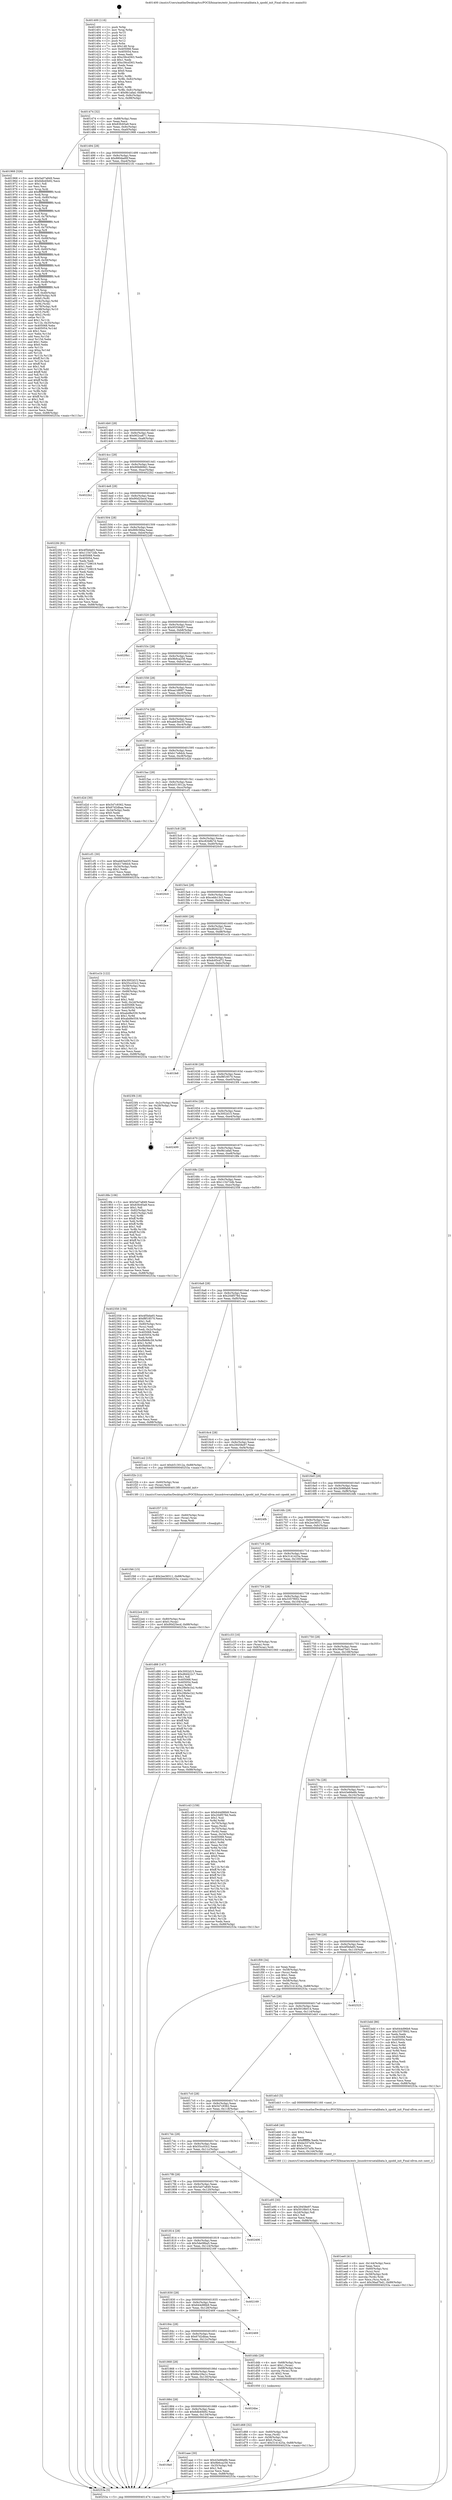 digraph "0x401400" {
  label = "0x401400 (/mnt/c/Users/mathe/Desktop/tcc/POCII/binaries/extr_linuxdriversatalibata.h_zpodd_init_Final-ollvm.out::main(0))"
  labelloc = "t"
  node[shape=record]

  Entry [label="",width=0.3,height=0.3,shape=circle,fillcolor=black,style=filled]
  "0x401474" [label="{
     0x401474 [32]\l
     | [instrs]\l
     &nbsp;&nbsp;0x401474 \<+6\>: mov -0x88(%rbp),%eax\l
     &nbsp;&nbsp;0x40147a \<+2\>: mov %eax,%ecx\l
     &nbsp;&nbsp;0x40147c \<+6\>: sub $0x83fc65a9,%ecx\l
     &nbsp;&nbsp;0x401482 \<+6\>: mov %eax,-0x9c(%rbp)\l
     &nbsp;&nbsp;0x401488 \<+6\>: mov %ecx,-0xa0(%rbp)\l
     &nbsp;&nbsp;0x40148e \<+6\>: je 0000000000401968 \<main+0x568\>\l
  }"]
  "0x401968" [label="{
     0x401968 [326]\l
     | [instrs]\l
     &nbsp;&nbsp;0x401968 \<+5\>: mov $0x5a07a849,%eax\l
     &nbsp;&nbsp;0x40196d \<+5\>: mov $0x6db40b92,%ecx\l
     &nbsp;&nbsp;0x401972 \<+2\>: mov $0x1,%dl\l
     &nbsp;&nbsp;0x401974 \<+2\>: xor %esi,%esi\l
     &nbsp;&nbsp;0x401976 \<+3\>: mov %rsp,%rdi\l
     &nbsp;&nbsp;0x401979 \<+4\>: add $0xfffffffffffffff0,%rdi\l
     &nbsp;&nbsp;0x40197d \<+3\>: mov %rdi,%rsp\l
     &nbsp;&nbsp;0x401980 \<+4\>: mov %rdi,-0x80(%rbp)\l
     &nbsp;&nbsp;0x401984 \<+3\>: mov %rsp,%rdi\l
     &nbsp;&nbsp;0x401987 \<+4\>: add $0xfffffffffffffff0,%rdi\l
     &nbsp;&nbsp;0x40198b \<+3\>: mov %rdi,%rsp\l
     &nbsp;&nbsp;0x40198e \<+3\>: mov %rsp,%r8\l
     &nbsp;&nbsp;0x401991 \<+4\>: add $0xfffffffffffffff0,%r8\l
     &nbsp;&nbsp;0x401995 \<+3\>: mov %r8,%rsp\l
     &nbsp;&nbsp;0x401998 \<+4\>: mov %r8,-0x78(%rbp)\l
     &nbsp;&nbsp;0x40199c \<+3\>: mov %rsp,%r8\l
     &nbsp;&nbsp;0x40199f \<+4\>: add $0xfffffffffffffff0,%r8\l
     &nbsp;&nbsp;0x4019a3 \<+3\>: mov %r8,%rsp\l
     &nbsp;&nbsp;0x4019a6 \<+4\>: mov %r8,-0x70(%rbp)\l
     &nbsp;&nbsp;0x4019aa \<+3\>: mov %rsp,%r8\l
     &nbsp;&nbsp;0x4019ad \<+4\>: add $0xfffffffffffffff0,%r8\l
     &nbsp;&nbsp;0x4019b1 \<+3\>: mov %r8,%rsp\l
     &nbsp;&nbsp;0x4019b4 \<+4\>: mov %r8,-0x68(%rbp)\l
     &nbsp;&nbsp;0x4019b8 \<+3\>: mov %rsp,%r8\l
     &nbsp;&nbsp;0x4019bb \<+4\>: add $0xfffffffffffffff0,%r8\l
     &nbsp;&nbsp;0x4019bf \<+3\>: mov %r8,%rsp\l
     &nbsp;&nbsp;0x4019c2 \<+4\>: mov %r8,-0x60(%rbp)\l
     &nbsp;&nbsp;0x4019c6 \<+3\>: mov %rsp,%r8\l
     &nbsp;&nbsp;0x4019c9 \<+4\>: add $0xfffffffffffffff0,%r8\l
     &nbsp;&nbsp;0x4019cd \<+3\>: mov %r8,%rsp\l
     &nbsp;&nbsp;0x4019d0 \<+4\>: mov %r8,-0x58(%rbp)\l
     &nbsp;&nbsp;0x4019d4 \<+3\>: mov %rsp,%r8\l
     &nbsp;&nbsp;0x4019d7 \<+4\>: add $0xfffffffffffffff0,%r8\l
     &nbsp;&nbsp;0x4019db \<+3\>: mov %r8,%rsp\l
     &nbsp;&nbsp;0x4019de \<+4\>: mov %r8,-0x50(%rbp)\l
     &nbsp;&nbsp;0x4019e2 \<+3\>: mov %rsp,%r8\l
     &nbsp;&nbsp;0x4019e5 \<+4\>: add $0xfffffffffffffff0,%r8\l
     &nbsp;&nbsp;0x4019e9 \<+3\>: mov %r8,%rsp\l
     &nbsp;&nbsp;0x4019ec \<+4\>: mov %r8,-0x48(%rbp)\l
     &nbsp;&nbsp;0x4019f0 \<+3\>: mov %rsp,%r8\l
     &nbsp;&nbsp;0x4019f3 \<+4\>: add $0xfffffffffffffff0,%r8\l
     &nbsp;&nbsp;0x4019f7 \<+3\>: mov %r8,%rsp\l
     &nbsp;&nbsp;0x4019fa \<+4\>: mov %r8,-0x40(%rbp)\l
     &nbsp;&nbsp;0x4019fe \<+4\>: mov -0x80(%rbp),%r8\l
     &nbsp;&nbsp;0x401a02 \<+7\>: movl $0x0,(%r8)\l
     &nbsp;&nbsp;0x401a09 \<+7\>: mov -0x8c(%rbp),%r9d\l
     &nbsp;&nbsp;0x401a10 \<+3\>: mov %r9d,(%rdi)\l
     &nbsp;&nbsp;0x401a13 \<+4\>: mov -0x78(%rbp),%r8\l
     &nbsp;&nbsp;0x401a17 \<+7\>: mov -0x98(%rbp),%r10\l
     &nbsp;&nbsp;0x401a1e \<+3\>: mov %r10,(%r8)\l
     &nbsp;&nbsp;0x401a21 \<+3\>: cmpl $0x2,(%rdi)\l
     &nbsp;&nbsp;0x401a24 \<+4\>: setne %r11b\l
     &nbsp;&nbsp;0x401a28 \<+4\>: and $0x1,%r11b\l
     &nbsp;&nbsp;0x401a2c \<+4\>: mov %r11b,-0x35(%rbp)\l
     &nbsp;&nbsp;0x401a30 \<+7\>: mov 0x405068,%ebx\l
     &nbsp;&nbsp;0x401a37 \<+8\>: mov 0x405054,%r14d\l
     &nbsp;&nbsp;0x401a3f \<+3\>: sub $0x1,%esi\l
     &nbsp;&nbsp;0x401a42 \<+3\>: mov %ebx,%r15d\l
     &nbsp;&nbsp;0x401a45 \<+3\>: add %esi,%r15d\l
     &nbsp;&nbsp;0x401a48 \<+4\>: imul %r15d,%ebx\l
     &nbsp;&nbsp;0x401a4c \<+3\>: and $0x1,%ebx\l
     &nbsp;&nbsp;0x401a4f \<+3\>: cmp $0x0,%ebx\l
     &nbsp;&nbsp;0x401a52 \<+4\>: sete %r11b\l
     &nbsp;&nbsp;0x401a56 \<+4\>: cmp $0xa,%r14d\l
     &nbsp;&nbsp;0x401a5a \<+4\>: setl %r12b\l
     &nbsp;&nbsp;0x401a5e \<+3\>: mov %r11b,%r13b\l
     &nbsp;&nbsp;0x401a61 \<+4\>: xor $0xff,%r13b\l
     &nbsp;&nbsp;0x401a65 \<+3\>: mov %r12b,%sil\l
     &nbsp;&nbsp;0x401a68 \<+4\>: xor $0xff,%sil\l
     &nbsp;&nbsp;0x401a6c \<+3\>: xor $0x1,%dl\l
     &nbsp;&nbsp;0x401a6f \<+3\>: mov %r13b,%dil\l
     &nbsp;&nbsp;0x401a72 \<+4\>: and $0xff,%dil\l
     &nbsp;&nbsp;0x401a76 \<+3\>: and %dl,%r11b\l
     &nbsp;&nbsp;0x401a79 \<+3\>: mov %sil,%r8b\l
     &nbsp;&nbsp;0x401a7c \<+4\>: and $0xff,%r8b\l
     &nbsp;&nbsp;0x401a80 \<+3\>: and %dl,%r12b\l
     &nbsp;&nbsp;0x401a83 \<+3\>: or %r11b,%dil\l
     &nbsp;&nbsp;0x401a86 \<+3\>: or %r12b,%r8b\l
     &nbsp;&nbsp;0x401a89 \<+3\>: xor %r8b,%dil\l
     &nbsp;&nbsp;0x401a8c \<+3\>: or %sil,%r13b\l
     &nbsp;&nbsp;0x401a8f \<+4\>: xor $0xff,%r13b\l
     &nbsp;&nbsp;0x401a93 \<+3\>: or $0x1,%dl\l
     &nbsp;&nbsp;0x401a96 \<+3\>: and %dl,%r13b\l
     &nbsp;&nbsp;0x401a99 \<+3\>: or %r13b,%dil\l
     &nbsp;&nbsp;0x401a9c \<+4\>: test $0x1,%dil\l
     &nbsp;&nbsp;0x401aa0 \<+3\>: cmovne %ecx,%eax\l
     &nbsp;&nbsp;0x401aa3 \<+6\>: mov %eax,-0x88(%rbp)\l
     &nbsp;&nbsp;0x401aa9 \<+5\>: jmp 000000000040253a \<main+0x113a\>\l
  }"]
  "0x401494" [label="{
     0x401494 [28]\l
     | [instrs]\l
     &nbsp;&nbsp;0x401494 \<+5\>: jmp 0000000000401499 \<main+0x99\>\l
     &nbsp;&nbsp;0x401499 \<+6\>: mov -0x9c(%rbp),%eax\l
     &nbsp;&nbsp;0x40149f \<+5\>: sub $0x880dad0f,%eax\l
     &nbsp;&nbsp;0x4014a4 \<+6\>: mov %eax,-0xa4(%rbp)\l
     &nbsp;&nbsp;0x4014aa \<+6\>: je 00000000004021fc \<main+0xdfc\>\l
  }"]
  Exit [label="",width=0.3,height=0.3,shape=circle,fillcolor=black,style=filled,peripheries=2]
  "0x4021fc" [label="{
     0x4021fc\l
  }", style=dashed]
  "0x4014b0" [label="{
     0x4014b0 [28]\l
     | [instrs]\l
     &nbsp;&nbsp;0x4014b0 \<+5\>: jmp 00000000004014b5 \<main+0xb5\>\l
     &nbsp;&nbsp;0x4014b5 \<+6\>: mov -0x9c(%rbp),%eax\l
     &nbsp;&nbsp;0x4014bb \<+5\>: sub $0x902ca871,%eax\l
     &nbsp;&nbsp;0x4014c0 \<+6\>: mov %eax,-0xa8(%rbp)\l
     &nbsp;&nbsp;0x4014c6 \<+6\>: je 000000000040244b \<main+0x104b\>\l
  }"]
  "0x401f46" [label="{
     0x401f46 [15]\l
     | [instrs]\l
     &nbsp;&nbsp;0x401f46 \<+10\>: movl $0x2ee36511,-0x88(%rbp)\l
     &nbsp;&nbsp;0x401f50 \<+5\>: jmp 000000000040253a \<main+0x113a\>\l
  }"]
  "0x40244b" [label="{
     0x40244b\l
  }", style=dashed]
  "0x4014cc" [label="{
     0x4014cc [28]\l
     | [instrs]\l
     &nbsp;&nbsp;0x4014cc \<+5\>: jmp 00000000004014d1 \<main+0xd1\>\l
     &nbsp;&nbsp;0x4014d1 \<+6\>: mov -0x9c(%rbp),%eax\l
     &nbsp;&nbsp;0x4014d7 \<+5\>: sub $0x90b669d1,%eax\l
     &nbsp;&nbsp;0x4014dc \<+6\>: mov %eax,-0xac(%rbp)\l
     &nbsp;&nbsp;0x4014e2 \<+6\>: je 00000000004022b2 \<main+0xeb2\>\l
  }"]
  "0x401f37" [label="{
     0x401f37 [15]\l
     | [instrs]\l
     &nbsp;&nbsp;0x401f37 \<+4\>: mov -0x60(%rbp),%rax\l
     &nbsp;&nbsp;0x401f3b \<+3\>: mov (%rax),%rax\l
     &nbsp;&nbsp;0x401f3e \<+3\>: mov %rax,%rdi\l
     &nbsp;&nbsp;0x401f41 \<+5\>: call 0000000000401030 \<free@plt\>\l
     | [calls]\l
     &nbsp;&nbsp;0x401030 \{1\} (unknown)\l
  }"]
  "0x4022b2" [label="{
     0x4022b2\l
  }", style=dashed]
  "0x4014e8" [label="{
     0x4014e8 [28]\l
     | [instrs]\l
     &nbsp;&nbsp;0x4014e8 \<+5\>: jmp 00000000004014ed \<main+0xed\>\l
     &nbsp;&nbsp;0x4014ed \<+6\>: mov -0x9c(%rbp),%eax\l
     &nbsp;&nbsp;0x4014f3 \<+5\>: sub $0x90d25ecd,%eax\l
     &nbsp;&nbsp;0x4014f8 \<+6\>: mov %eax,-0xb0(%rbp)\l
     &nbsp;&nbsp;0x4014fe \<+6\>: je 00000000004022fd \<main+0xefd\>\l
  }"]
  "0x401ee0" [label="{
     0x401ee0 [41]\l
     | [instrs]\l
     &nbsp;&nbsp;0x401ee0 \<+6\>: mov -0x144(%rbp),%ecx\l
     &nbsp;&nbsp;0x401ee6 \<+3\>: imul %eax,%ecx\l
     &nbsp;&nbsp;0x401ee9 \<+4\>: mov -0x60(%rbp),%rsi\l
     &nbsp;&nbsp;0x401eed \<+3\>: mov (%rsi),%rsi\l
     &nbsp;&nbsp;0x401ef0 \<+4\>: mov -0x58(%rbp),%rdi\l
     &nbsp;&nbsp;0x401ef4 \<+3\>: movslq (%rdi),%rdi\l
     &nbsp;&nbsp;0x401ef7 \<+3\>: mov %ecx,(%rsi,%rdi,4)\l
     &nbsp;&nbsp;0x401efa \<+10\>: movl $0x36ad7bd1,-0x88(%rbp)\l
     &nbsp;&nbsp;0x401f04 \<+5\>: jmp 000000000040253a \<main+0x113a\>\l
  }"]
  "0x4022fd" [label="{
     0x4022fd [91]\l
     | [instrs]\l
     &nbsp;&nbsp;0x4022fd \<+5\>: mov $0x4f5bfa65,%eax\l
     &nbsp;&nbsp;0x402302 \<+5\>: mov $0x115472db,%ecx\l
     &nbsp;&nbsp;0x402307 \<+7\>: mov 0x405068,%edx\l
     &nbsp;&nbsp;0x40230e \<+7\>: mov 0x405054,%esi\l
     &nbsp;&nbsp;0x402315 \<+2\>: mov %edx,%edi\l
     &nbsp;&nbsp;0x402317 \<+6\>: sub $0xc1729619,%edi\l
     &nbsp;&nbsp;0x40231d \<+3\>: sub $0x1,%edi\l
     &nbsp;&nbsp;0x402320 \<+6\>: add $0xc1729619,%edi\l
     &nbsp;&nbsp;0x402326 \<+3\>: imul %edi,%edx\l
     &nbsp;&nbsp;0x402329 \<+3\>: and $0x1,%edx\l
     &nbsp;&nbsp;0x40232c \<+3\>: cmp $0x0,%edx\l
     &nbsp;&nbsp;0x40232f \<+4\>: sete %r8b\l
     &nbsp;&nbsp;0x402333 \<+3\>: cmp $0xa,%esi\l
     &nbsp;&nbsp;0x402336 \<+4\>: setl %r9b\l
     &nbsp;&nbsp;0x40233a \<+3\>: mov %r8b,%r10b\l
     &nbsp;&nbsp;0x40233d \<+3\>: and %r9b,%r10b\l
     &nbsp;&nbsp;0x402340 \<+3\>: xor %r9b,%r8b\l
     &nbsp;&nbsp;0x402343 \<+3\>: or %r8b,%r10b\l
     &nbsp;&nbsp;0x402346 \<+4\>: test $0x1,%r10b\l
     &nbsp;&nbsp;0x40234a \<+3\>: cmovne %ecx,%eax\l
     &nbsp;&nbsp;0x40234d \<+6\>: mov %eax,-0x88(%rbp)\l
     &nbsp;&nbsp;0x402353 \<+5\>: jmp 000000000040253a \<main+0x113a\>\l
  }"]
  "0x401504" [label="{
     0x401504 [28]\l
     | [instrs]\l
     &nbsp;&nbsp;0x401504 \<+5\>: jmp 0000000000401509 \<main+0x109\>\l
     &nbsp;&nbsp;0x401509 \<+6\>: mov -0x9c(%rbp),%eax\l
     &nbsp;&nbsp;0x40150f \<+5\>: sub $0x90fc56ba,%eax\l
     &nbsp;&nbsp;0x401514 \<+6\>: mov %eax,-0xb4(%rbp)\l
     &nbsp;&nbsp;0x40151a \<+6\>: je 00000000004022d0 \<main+0xed0\>\l
  }"]
  "0x401eb8" [label="{
     0x401eb8 [40]\l
     | [instrs]\l
     &nbsp;&nbsp;0x401eb8 \<+5\>: mov $0x2,%ecx\l
     &nbsp;&nbsp;0x401ebd \<+1\>: cltd\l
     &nbsp;&nbsp;0x401ebe \<+2\>: idiv %ecx\l
     &nbsp;&nbsp;0x401ec0 \<+6\>: imul $0xfffffffe,%edx,%ecx\l
     &nbsp;&nbsp;0x401ec6 \<+6\>: sub $0xbe337a5b,%ecx\l
     &nbsp;&nbsp;0x401ecc \<+3\>: add $0x1,%ecx\l
     &nbsp;&nbsp;0x401ecf \<+6\>: add $0xbe337a5b,%ecx\l
     &nbsp;&nbsp;0x401ed5 \<+6\>: mov %ecx,-0x144(%rbp)\l
     &nbsp;&nbsp;0x401edb \<+5\>: call 0000000000401160 \<next_i\>\l
     | [calls]\l
     &nbsp;&nbsp;0x401160 \{1\} (/mnt/c/Users/mathe/Desktop/tcc/POCII/binaries/extr_linuxdriversatalibata.h_zpodd_init_Final-ollvm.out::next_i)\l
  }"]
  "0x4022d0" [label="{
     0x4022d0\l
  }", style=dashed]
  "0x401520" [label="{
     0x401520 [28]\l
     | [instrs]\l
     &nbsp;&nbsp;0x401520 \<+5\>: jmp 0000000000401525 \<main+0x125\>\l
     &nbsp;&nbsp;0x401525 \<+6\>: mov -0x9c(%rbp),%eax\l
     &nbsp;&nbsp;0x40152b \<+5\>: sub $0x95556d57,%eax\l
     &nbsp;&nbsp;0x401530 \<+6\>: mov %eax,-0xb8(%rbp)\l
     &nbsp;&nbsp;0x401536 \<+6\>: je 00000000004020b1 \<main+0xcb1\>\l
  }"]
  "0x401d68" [label="{
     0x401d68 [32]\l
     | [instrs]\l
     &nbsp;&nbsp;0x401d68 \<+4\>: mov -0x60(%rbp),%rdi\l
     &nbsp;&nbsp;0x401d6c \<+3\>: mov %rax,(%rdi)\l
     &nbsp;&nbsp;0x401d6f \<+4\>: mov -0x58(%rbp),%rax\l
     &nbsp;&nbsp;0x401d73 \<+6\>: movl $0x0,(%rax)\l
     &nbsp;&nbsp;0x401d79 \<+10\>: movl $0x3141425a,-0x88(%rbp)\l
     &nbsp;&nbsp;0x401d83 \<+5\>: jmp 000000000040253a \<main+0x113a\>\l
  }"]
  "0x4020b1" [label="{
     0x4020b1\l
  }", style=dashed]
  "0x40153c" [label="{
     0x40153c [28]\l
     | [instrs]\l
     &nbsp;&nbsp;0x40153c \<+5\>: jmp 0000000000401541 \<main+0x141\>\l
     &nbsp;&nbsp;0x401541 \<+6\>: mov -0x9c(%rbp),%eax\l
     &nbsp;&nbsp;0x401547 \<+5\>: sub $0x9b6ca256,%eax\l
     &nbsp;&nbsp;0x40154c \<+6\>: mov %eax,-0xbc(%rbp)\l
     &nbsp;&nbsp;0x401552 \<+6\>: je 0000000000401acc \<main+0x6cc\>\l
  }"]
  "0x401c43" [label="{
     0x401c43 [159]\l
     | [instrs]\l
     &nbsp;&nbsp;0x401c43 \<+5\>: mov $0x644d96b9,%ecx\l
     &nbsp;&nbsp;0x401c48 \<+5\>: mov $0x20df578d,%edx\l
     &nbsp;&nbsp;0x401c4d \<+3\>: mov $0x1,%sil\l
     &nbsp;&nbsp;0x401c50 \<+3\>: xor %r8d,%r8d\l
     &nbsp;&nbsp;0x401c53 \<+4\>: mov -0x70(%rbp),%rdi\l
     &nbsp;&nbsp;0x401c57 \<+2\>: mov %eax,(%rdi)\l
     &nbsp;&nbsp;0x401c59 \<+4\>: mov -0x70(%rbp),%rdi\l
     &nbsp;&nbsp;0x401c5d \<+2\>: mov (%rdi),%eax\l
     &nbsp;&nbsp;0x401c5f \<+3\>: mov %eax,-0x34(%rbp)\l
     &nbsp;&nbsp;0x401c62 \<+7\>: mov 0x405068,%eax\l
     &nbsp;&nbsp;0x401c69 \<+8\>: mov 0x405054,%r9d\l
     &nbsp;&nbsp;0x401c71 \<+4\>: sub $0x1,%r8d\l
     &nbsp;&nbsp;0x401c75 \<+3\>: mov %eax,%r10d\l
     &nbsp;&nbsp;0x401c78 \<+3\>: add %r8d,%r10d\l
     &nbsp;&nbsp;0x401c7b \<+4\>: imul %r10d,%eax\l
     &nbsp;&nbsp;0x401c7f \<+3\>: and $0x1,%eax\l
     &nbsp;&nbsp;0x401c82 \<+3\>: cmp $0x0,%eax\l
     &nbsp;&nbsp;0x401c85 \<+4\>: sete %r11b\l
     &nbsp;&nbsp;0x401c89 \<+4\>: cmp $0xa,%r9d\l
     &nbsp;&nbsp;0x401c8d \<+3\>: setl %bl\l
     &nbsp;&nbsp;0x401c90 \<+3\>: mov %r11b,%r14b\l
     &nbsp;&nbsp;0x401c93 \<+4\>: xor $0xff,%r14b\l
     &nbsp;&nbsp;0x401c97 \<+3\>: mov %bl,%r15b\l
     &nbsp;&nbsp;0x401c9a \<+4\>: xor $0xff,%r15b\l
     &nbsp;&nbsp;0x401c9e \<+4\>: xor $0x0,%sil\l
     &nbsp;&nbsp;0x401ca2 \<+3\>: mov %r14b,%r12b\l
     &nbsp;&nbsp;0x401ca5 \<+4\>: and $0x0,%r12b\l
     &nbsp;&nbsp;0x401ca9 \<+3\>: and %sil,%r11b\l
     &nbsp;&nbsp;0x401cac \<+3\>: mov %r15b,%r13b\l
     &nbsp;&nbsp;0x401caf \<+4\>: and $0x0,%r13b\l
     &nbsp;&nbsp;0x401cb3 \<+3\>: and %sil,%bl\l
     &nbsp;&nbsp;0x401cb6 \<+3\>: or %r11b,%r12b\l
     &nbsp;&nbsp;0x401cb9 \<+3\>: or %bl,%r13b\l
     &nbsp;&nbsp;0x401cbc \<+3\>: xor %r13b,%r12b\l
     &nbsp;&nbsp;0x401cbf \<+3\>: or %r15b,%r14b\l
     &nbsp;&nbsp;0x401cc2 \<+4\>: xor $0xff,%r14b\l
     &nbsp;&nbsp;0x401cc6 \<+4\>: or $0x0,%sil\l
     &nbsp;&nbsp;0x401cca \<+3\>: and %sil,%r14b\l
     &nbsp;&nbsp;0x401ccd \<+3\>: or %r14b,%r12b\l
     &nbsp;&nbsp;0x401cd0 \<+4\>: test $0x1,%r12b\l
     &nbsp;&nbsp;0x401cd4 \<+3\>: cmovne %edx,%ecx\l
     &nbsp;&nbsp;0x401cd7 \<+6\>: mov %ecx,-0x88(%rbp)\l
     &nbsp;&nbsp;0x401cdd \<+5\>: jmp 000000000040253a \<main+0x113a\>\l
  }"]
  "0x401acc" [label="{
     0x401acc\l
  }", style=dashed]
  "0x401558" [label="{
     0x401558 [28]\l
     | [instrs]\l
     &nbsp;&nbsp;0x401558 \<+5\>: jmp 000000000040155d \<main+0x15d\>\l
     &nbsp;&nbsp;0x40155d \<+6\>: mov -0x9c(%rbp),%eax\l
     &nbsp;&nbsp;0x401563 \<+5\>: sub $0xaa1d88f7,%eax\l
     &nbsp;&nbsp;0x401568 \<+6\>: mov %eax,-0xc0(%rbp)\l
     &nbsp;&nbsp;0x40156e \<+6\>: je 00000000004020e4 \<main+0xce4\>\l
  }"]
  "0x4018a0" [label="{
     0x4018a0\l
  }", style=dashed]
  "0x4020e4" [label="{
     0x4020e4\l
  }", style=dashed]
  "0x401574" [label="{
     0x401574 [28]\l
     | [instrs]\l
     &nbsp;&nbsp;0x401574 \<+5\>: jmp 0000000000401579 \<main+0x179\>\l
     &nbsp;&nbsp;0x401579 \<+6\>: mov -0x9c(%rbp),%eax\l
     &nbsp;&nbsp;0x40157f \<+5\>: sub $0xab63ed35,%eax\l
     &nbsp;&nbsp;0x401584 \<+6\>: mov %eax,-0xc4(%rbp)\l
     &nbsp;&nbsp;0x40158a \<+6\>: je 0000000000401d0f \<main+0x90f\>\l
  }"]
  "0x401aae" [label="{
     0x401aae [30]\l
     | [instrs]\l
     &nbsp;&nbsp;0x401aae \<+5\>: mov $0x43e66e6b,%eax\l
     &nbsp;&nbsp;0x401ab3 \<+5\>: mov $0x9b6ca256,%ecx\l
     &nbsp;&nbsp;0x401ab8 \<+3\>: mov -0x35(%rbp),%dl\l
     &nbsp;&nbsp;0x401abb \<+3\>: test $0x1,%dl\l
     &nbsp;&nbsp;0x401abe \<+3\>: cmovne %ecx,%eax\l
     &nbsp;&nbsp;0x401ac1 \<+6\>: mov %eax,-0x88(%rbp)\l
     &nbsp;&nbsp;0x401ac7 \<+5\>: jmp 000000000040253a \<main+0x113a\>\l
  }"]
  "0x401d0f" [label="{
     0x401d0f\l
  }", style=dashed]
  "0x401590" [label="{
     0x401590 [28]\l
     | [instrs]\l
     &nbsp;&nbsp;0x401590 \<+5\>: jmp 0000000000401595 \<main+0x195\>\l
     &nbsp;&nbsp;0x401595 \<+6\>: mov -0x9c(%rbp),%eax\l
     &nbsp;&nbsp;0x40159b \<+5\>: sub $0xb17e8dcb,%eax\l
     &nbsp;&nbsp;0x4015a0 \<+6\>: mov %eax,-0xc8(%rbp)\l
     &nbsp;&nbsp;0x4015a6 \<+6\>: je 0000000000401d2d \<main+0x92d\>\l
  }"]
  "0x401884" [label="{
     0x401884 [28]\l
     | [instrs]\l
     &nbsp;&nbsp;0x401884 \<+5\>: jmp 0000000000401889 \<main+0x489\>\l
     &nbsp;&nbsp;0x401889 \<+6\>: mov -0x9c(%rbp),%eax\l
     &nbsp;&nbsp;0x40188f \<+5\>: sub $0x6db40b92,%eax\l
     &nbsp;&nbsp;0x401894 \<+6\>: mov %eax,-0x134(%rbp)\l
     &nbsp;&nbsp;0x40189a \<+6\>: je 0000000000401aae \<main+0x6ae\>\l
  }"]
  "0x401d2d" [label="{
     0x401d2d [30]\l
     | [instrs]\l
     &nbsp;&nbsp;0x401d2d \<+5\>: mov $0x547c9362,%eax\l
     &nbsp;&nbsp;0x401d32 \<+5\>: mov $0x67d2dbaa,%ecx\l
     &nbsp;&nbsp;0x401d37 \<+3\>: mov -0x34(%rbp),%edx\l
     &nbsp;&nbsp;0x401d3a \<+3\>: cmp $0x0,%edx\l
     &nbsp;&nbsp;0x401d3d \<+3\>: cmove %ecx,%eax\l
     &nbsp;&nbsp;0x401d40 \<+6\>: mov %eax,-0x88(%rbp)\l
     &nbsp;&nbsp;0x401d46 \<+5\>: jmp 000000000040253a \<main+0x113a\>\l
  }"]
  "0x4015ac" [label="{
     0x4015ac [28]\l
     | [instrs]\l
     &nbsp;&nbsp;0x4015ac \<+5\>: jmp 00000000004015b1 \<main+0x1b1\>\l
     &nbsp;&nbsp;0x4015b1 \<+6\>: mov -0x9c(%rbp),%eax\l
     &nbsp;&nbsp;0x4015b7 \<+5\>: sub $0xb513012a,%eax\l
     &nbsp;&nbsp;0x4015bc \<+6\>: mov %eax,-0xcc(%rbp)\l
     &nbsp;&nbsp;0x4015c2 \<+6\>: je 0000000000401cf1 \<main+0x8f1\>\l
  }"]
  "0x4024be" [label="{
     0x4024be\l
  }", style=dashed]
  "0x401cf1" [label="{
     0x401cf1 [30]\l
     | [instrs]\l
     &nbsp;&nbsp;0x401cf1 \<+5\>: mov $0xab63ed35,%eax\l
     &nbsp;&nbsp;0x401cf6 \<+5\>: mov $0xb17e8dcb,%ecx\l
     &nbsp;&nbsp;0x401cfb \<+3\>: mov -0x34(%rbp),%edx\l
     &nbsp;&nbsp;0x401cfe \<+3\>: cmp $0x1,%edx\l
     &nbsp;&nbsp;0x401d01 \<+3\>: cmovl %ecx,%eax\l
     &nbsp;&nbsp;0x401d04 \<+6\>: mov %eax,-0x88(%rbp)\l
     &nbsp;&nbsp;0x401d0a \<+5\>: jmp 000000000040253a \<main+0x113a\>\l
  }"]
  "0x4015c8" [label="{
     0x4015c8 [28]\l
     | [instrs]\l
     &nbsp;&nbsp;0x4015c8 \<+5\>: jmp 00000000004015cd \<main+0x1cd\>\l
     &nbsp;&nbsp;0x4015cd \<+6\>: mov -0x9c(%rbp),%eax\l
     &nbsp;&nbsp;0x4015d3 \<+5\>: sub $0xc82b8b7d,%eax\l
     &nbsp;&nbsp;0x4015d8 \<+6\>: mov %eax,-0xd0(%rbp)\l
     &nbsp;&nbsp;0x4015de \<+6\>: je 00000000004020c0 \<main+0xcc0\>\l
  }"]
  "0x401868" [label="{
     0x401868 [28]\l
     | [instrs]\l
     &nbsp;&nbsp;0x401868 \<+5\>: jmp 000000000040186d \<main+0x46d\>\l
     &nbsp;&nbsp;0x40186d \<+6\>: mov -0x9c(%rbp),%eax\l
     &nbsp;&nbsp;0x401873 \<+5\>: sub $0x6bc29a1c,%eax\l
     &nbsp;&nbsp;0x401878 \<+6\>: mov %eax,-0x130(%rbp)\l
     &nbsp;&nbsp;0x40187e \<+6\>: je 00000000004024be \<main+0x10be\>\l
  }"]
  "0x4020c0" [label="{
     0x4020c0\l
  }", style=dashed]
  "0x4015e4" [label="{
     0x4015e4 [28]\l
     | [instrs]\l
     &nbsp;&nbsp;0x4015e4 \<+5\>: jmp 00000000004015e9 \<main+0x1e9\>\l
     &nbsp;&nbsp;0x4015e9 \<+6\>: mov -0x9c(%rbp),%eax\l
     &nbsp;&nbsp;0x4015ef \<+5\>: sub $0xcebb13c3,%eax\l
     &nbsp;&nbsp;0x4015f4 \<+6\>: mov %eax,-0xd4(%rbp)\l
     &nbsp;&nbsp;0x4015fa \<+6\>: je 0000000000401bce \<main+0x7ce\>\l
  }"]
  "0x401d4b" [label="{
     0x401d4b [29]\l
     | [instrs]\l
     &nbsp;&nbsp;0x401d4b \<+4\>: mov -0x68(%rbp),%rax\l
     &nbsp;&nbsp;0x401d4f \<+6\>: movl $0x1,(%rax)\l
     &nbsp;&nbsp;0x401d55 \<+4\>: mov -0x68(%rbp),%rax\l
     &nbsp;&nbsp;0x401d59 \<+3\>: movslq (%rax),%rax\l
     &nbsp;&nbsp;0x401d5c \<+4\>: shl $0x2,%rax\l
     &nbsp;&nbsp;0x401d60 \<+3\>: mov %rax,%rdi\l
     &nbsp;&nbsp;0x401d63 \<+5\>: call 0000000000401050 \<malloc@plt\>\l
     | [calls]\l
     &nbsp;&nbsp;0x401050 \{1\} (unknown)\l
  }"]
  "0x401bce" [label="{
     0x401bce\l
  }", style=dashed]
  "0x401600" [label="{
     0x401600 [28]\l
     | [instrs]\l
     &nbsp;&nbsp;0x401600 \<+5\>: jmp 0000000000401605 \<main+0x205\>\l
     &nbsp;&nbsp;0x401605 \<+6\>: mov -0x9c(%rbp),%eax\l
     &nbsp;&nbsp;0x40160b \<+5\>: sub $0xd6d422c7,%eax\l
     &nbsp;&nbsp;0x401610 \<+6\>: mov %eax,-0xd8(%rbp)\l
     &nbsp;&nbsp;0x401616 \<+6\>: je 0000000000401e1b \<main+0xa1b\>\l
  }"]
  "0x40184c" [label="{
     0x40184c [28]\l
     | [instrs]\l
     &nbsp;&nbsp;0x40184c \<+5\>: jmp 0000000000401851 \<main+0x451\>\l
     &nbsp;&nbsp;0x401851 \<+6\>: mov -0x9c(%rbp),%eax\l
     &nbsp;&nbsp;0x401857 \<+5\>: sub $0x67d2dbaa,%eax\l
     &nbsp;&nbsp;0x40185c \<+6\>: mov %eax,-0x12c(%rbp)\l
     &nbsp;&nbsp;0x401862 \<+6\>: je 0000000000401d4b \<main+0x94b\>\l
  }"]
  "0x401e1b" [label="{
     0x401e1b [122]\l
     | [instrs]\l
     &nbsp;&nbsp;0x401e1b \<+5\>: mov $0x3002d15,%eax\l
     &nbsp;&nbsp;0x401e20 \<+5\>: mov $0x55cc03c2,%ecx\l
     &nbsp;&nbsp;0x401e25 \<+4\>: mov -0x58(%rbp),%rdx\l
     &nbsp;&nbsp;0x401e29 \<+2\>: mov (%rdx),%esi\l
     &nbsp;&nbsp;0x401e2b \<+4\>: mov -0x68(%rbp),%rdx\l
     &nbsp;&nbsp;0x401e2f \<+2\>: cmp (%rdx),%esi\l
     &nbsp;&nbsp;0x401e31 \<+4\>: setl %dil\l
     &nbsp;&nbsp;0x401e35 \<+4\>: and $0x1,%dil\l
     &nbsp;&nbsp;0x401e39 \<+4\>: mov %dil,-0x2d(%rbp)\l
     &nbsp;&nbsp;0x401e3d \<+7\>: mov 0x405068,%esi\l
     &nbsp;&nbsp;0x401e44 \<+8\>: mov 0x405054,%r8d\l
     &nbsp;&nbsp;0x401e4c \<+3\>: mov %esi,%r9d\l
     &nbsp;&nbsp;0x401e4f \<+7\>: sub $0xabd8e559,%r9d\l
     &nbsp;&nbsp;0x401e56 \<+4\>: sub $0x1,%r9d\l
     &nbsp;&nbsp;0x401e5a \<+7\>: add $0xabd8e559,%r9d\l
     &nbsp;&nbsp;0x401e61 \<+4\>: imul %r9d,%esi\l
     &nbsp;&nbsp;0x401e65 \<+3\>: and $0x1,%esi\l
     &nbsp;&nbsp;0x401e68 \<+3\>: cmp $0x0,%esi\l
     &nbsp;&nbsp;0x401e6b \<+4\>: sete %dil\l
     &nbsp;&nbsp;0x401e6f \<+4\>: cmp $0xa,%r8d\l
     &nbsp;&nbsp;0x401e73 \<+4\>: setl %r10b\l
     &nbsp;&nbsp;0x401e77 \<+3\>: mov %dil,%r11b\l
     &nbsp;&nbsp;0x401e7a \<+3\>: and %r10b,%r11b\l
     &nbsp;&nbsp;0x401e7d \<+3\>: xor %r10b,%dil\l
     &nbsp;&nbsp;0x401e80 \<+3\>: or %dil,%r11b\l
     &nbsp;&nbsp;0x401e83 \<+4\>: test $0x1,%r11b\l
     &nbsp;&nbsp;0x401e87 \<+3\>: cmovne %ecx,%eax\l
     &nbsp;&nbsp;0x401e8a \<+6\>: mov %eax,-0x88(%rbp)\l
     &nbsp;&nbsp;0x401e90 \<+5\>: jmp 000000000040253a \<main+0x113a\>\l
  }"]
  "0x40161c" [label="{
     0x40161c [28]\l
     | [instrs]\l
     &nbsp;&nbsp;0x40161c \<+5\>: jmp 0000000000401621 \<main+0x221\>\l
     &nbsp;&nbsp;0x401621 \<+6\>: mov -0x9c(%rbp),%eax\l
     &nbsp;&nbsp;0x401627 \<+5\>: sub $0xdc65cd72,%eax\l
     &nbsp;&nbsp;0x40162c \<+6\>: mov %eax,-0xdc(%rbp)\l
     &nbsp;&nbsp;0x401632 \<+6\>: je 0000000000401fe8 \<main+0xbe8\>\l
  }"]
  "0x402469" [label="{
     0x402469\l
  }", style=dashed]
  "0x401fe8" [label="{
     0x401fe8\l
  }", style=dashed]
  "0x401638" [label="{
     0x401638 [28]\l
     | [instrs]\l
     &nbsp;&nbsp;0x401638 \<+5\>: jmp 000000000040163d \<main+0x23d\>\l
     &nbsp;&nbsp;0x40163d \<+6\>: mov -0x9c(%rbp),%eax\l
     &nbsp;&nbsp;0x401643 \<+5\>: sub $0xf8f18570,%eax\l
     &nbsp;&nbsp;0x401648 \<+6\>: mov %eax,-0xe0(%rbp)\l
     &nbsp;&nbsp;0x40164e \<+6\>: je 00000000004023f4 \<main+0xff4\>\l
  }"]
  "0x401830" [label="{
     0x401830 [28]\l
     | [instrs]\l
     &nbsp;&nbsp;0x401830 \<+5\>: jmp 0000000000401835 \<main+0x435\>\l
     &nbsp;&nbsp;0x401835 \<+6\>: mov -0x9c(%rbp),%eax\l
     &nbsp;&nbsp;0x40183b \<+5\>: sub $0x644d96b9,%eax\l
     &nbsp;&nbsp;0x401840 \<+6\>: mov %eax,-0x128(%rbp)\l
     &nbsp;&nbsp;0x401846 \<+6\>: je 0000000000402469 \<main+0x1069\>\l
  }"]
  "0x4023f4" [label="{
     0x4023f4 [18]\l
     | [instrs]\l
     &nbsp;&nbsp;0x4023f4 \<+3\>: mov -0x2c(%rbp),%eax\l
     &nbsp;&nbsp;0x4023f7 \<+4\>: lea -0x28(%rbp),%rsp\l
     &nbsp;&nbsp;0x4023fb \<+1\>: pop %rbx\l
     &nbsp;&nbsp;0x4023fc \<+2\>: pop %r12\l
     &nbsp;&nbsp;0x4023fe \<+2\>: pop %r13\l
     &nbsp;&nbsp;0x402400 \<+2\>: pop %r14\l
     &nbsp;&nbsp;0x402402 \<+2\>: pop %r15\l
     &nbsp;&nbsp;0x402404 \<+1\>: pop %rbp\l
     &nbsp;&nbsp;0x402405 \<+1\>: ret\l
  }"]
  "0x401654" [label="{
     0x401654 [28]\l
     | [instrs]\l
     &nbsp;&nbsp;0x401654 \<+5\>: jmp 0000000000401659 \<main+0x259\>\l
     &nbsp;&nbsp;0x401659 \<+6\>: mov -0x9c(%rbp),%eax\l
     &nbsp;&nbsp;0x40165f \<+5\>: sub $0x3002d15,%eax\l
     &nbsp;&nbsp;0x401664 \<+6\>: mov %eax,-0xe4(%rbp)\l
     &nbsp;&nbsp;0x40166a \<+6\>: je 0000000000402499 \<main+0x1099\>\l
  }"]
  "0x402169" [label="{
     0x402169\l
  }", style=dashed]
  "0x402499" [label="{
     0x402499\l
  }", style=dashed]
  "0x401670" [label="{
     0x401670 [28]\l
     | [instrs]\l
     &nbsp;&nbsp;0x401670 \<+5\>: jmp 0000000000401675 \<main+0x275\>\l
     &nbsp;&nbsp;0x401675 \<+6\>: mov -0x9c(%rbp),%eax\l
     &nbsp;&nbsp;0x40167b \<+5\>: sub $0x9b1afad,%eax\l
     &nbsp;&nbsp;0x401680 \<+6\>: mov %eax,-0xe8(%rbp)\l
     &nbsp;&nbsp;0x401686 \<+6\>: je 00000000004018fe \<main+0x4fe\>\l
  }"]
  "0x401814" [label="{
     0x401814 [28]\l
     | [instrs]\l
     &nbsp;&nbsp;0x401814 \<+5\>: jmp 0000000000401819 \<main+0x419\>\l
     &nbsp;&nbsp;0x401819 \<+6\>: mov -0x9c(%rbp),%eax\l
     &nbsp;&nbsp;0x40181f \<+5\>: sub $0x5de08ba5,%eax\l
     &nbsp;&nbsp;0x401824 \<+6\>: mov %eax,-0x124(%rbp)\l
     &nbsp;&nbsp;0x40182a \<+6\>: je 0000000000402169 \<main+0xd69\>\l
  }"]
  "0x4018fe" [label="{
     0x4018fe [106]\l
     | [instrs]\l
     &nbsp;&nbsp;0x4018fe \<+5\>: mov $0x5a07a849,%eax\l
     &nbsp;&nbsp;0x401903 \<+5\>: mov $0x83fc65a9,%ecx\l
     &nbsp;&nbsp;0x401908 \<+2\>: mov $0x1,%dl\l
     &nbsp;&nbsp;0x40190a \<+7\>: mov -0x82(%rbp),%sil\l
     &nbsp;&nbsp;0x401911 \<+7\>: mov -0x81(%rbp),%dil\l
     &nbsp;&nbsp;0x401918 \<+3\>: mov %sil,%r8b\l
     &nbsp;&nbsp;0x40191b \<+4\>: xor $0xff,%r8b\l
     &nbsp;&nbsp;0x40191f \<+3\>: mov %dil,%r9b\l
     &nbsp;&nbsp;0x401922 \<+4\>: xor $0xff,%r9b\l
     &nbsp;&nbsp;0x401926 \<+3\>: xor $0x1,%dl\l
     &nbsp;&nbsp;0x401929 \<+3\>: mov %r8b,%r10b\l
     &nbsp;&nbsp;0x40192c \<+4\>: and $0xff,%r10b\l
     &nbsp;&nbsp;0x401930 \<+3\>: and %dl,%sil\l
     &nbsp;&nbsp;0x401933 \<+3\>: mov %r9b,%r11b\l
     &nbsp;&nbsp;0x401936 \<+4\>: and $0xff,%r11b\l
     &nbsp;&nbsp;0x40193a \<+3\>: and %dl,%dil\l
     &nbsp;&nbsp;0x40193d \<+3\>: or %sil,%r10b\l
     &nbsp;&nbsp;0x401940 \<+3\>: or %dil,%r11b\l
     &nbsp;&nbsp;0x401943 \<+3\>: xor %r11b,%r10b\l
     &nbsp;&nbsp;0x401946 \<+3\>: or %r9b,%r8b\l
     &nbsp;&nbsp;0x401949 \<+4\>: xor $0xff,%r8b\l
     &nbsp;&nbsp;0x40194d \<+3\>: or $0x1,%dl\l
     &nbsp;&nbsp;0x401950 \<+3\>: and %dl,%r8b\l
     &nbsp;&nbsp;0x401953 \<+3\>: or %r8b,%r10b\l
     &nbsp;&nbsp;0x401956 \<+4\>: test $0x1,%r10b\l
     &nbsp;&nbsp;0x40195a \<+3\>: cmovne %ecx,%eax\l
     &nbsp;&nbsp;0x40195d \<+6\>: mov %eax,-0x88(%rbp)\l
     &nbsp;&nbsp;0x401963 \<+5\>: jmp 000000000040253a \<main+0x113a\>\l
  }"]
  "0x40168c" [label="{
     0x40168c [28]\l
     | [instrs]\l
     &nbsp;&nbsp;0x40168c \<+5\>: jmp 0000000000401691 \<main+0x291\>\l
     &nbsp;&nbsp;0x401691 \<+6\>: mov -0x9c(%rbp),%eax\l
     &nbsp;&nbsp;0x401697 \<+5\>: sub $0x115472db,%eax\l
     &nbsp;&nbsp;0x40169c \<+6\>: mov %eax,-0xec(%rbp)\l
     &nbsp;&nbsp;0x4016a2 \<+6\>: je 0000000000402358 \<main+0xf58\>\l
  }"]
  "0x40253a" [label="{
     0x40253a [5]\l
     | [instrs]\l
     &nbsp;&nbsp;0x40253a \<+5\>: jmp 0000000000401474 \<main+0x74\>\l
  }"]
  "0x401400" [label="{
     0x401400 [116]\l
     | [instrs]\l
     &nbsp;&nbsp;0x401400 \<+1\>: push %rbp\l
     &nbsp;&nbsp;0x401401 \<+3\>: mov %rsp,%rbp\l
     &nbsp;&nbsp;0x401404 \<+2\>: push %r15\l
     &nbsp;&nbsp;0x401406 \<+2\>: push %r14\l
     &nbsp;&nbsp;0x401408 \<+2\>: push %r13\l
     &nbsp;&nbsp;0x40140a \<+2\>: push %r12\l
     &nbsp;&nbsp;0x40140c \<+1\>: push %rbx\l
     &nbsp;&nbsp;0x40140d \<+7\>: sub $0x148,%rsp\l
     &nbsp;&nbsp;0x401414 \<+7\>: mov 0x405068,%eax\l
     &nbsp;&nbsp;0x40141b \<+7\>: mov 0x405054,%ecx\l
     &nbsp;&nbsp;0x401422 \<+2\>: mov %eax,%edx\l
     &nbsp;&nbsp;0x401424 \<+6\>: sub $0xc56cd363,%edx\l
     &nbsp;&nbsp;0x40142a \<+3\>: sub $0x1,%edx\l
     &nbsp;&nbsp;0x40142d \<+6\>: add $0xc56cd363,%edx\l
     &nbsp;&nbsp;0x401433 \<+3\>: imul %edx,%eax\l
     &nbsp;&nbsp;0x401436 \<+3\>: and $0x1,%eax\l
     &nbsp;&nbsp;0x401439 \<+3\>: cmp $0x0,%eax\l
     &nbsp;&nbsp;0x40143c \<+4\>: sete %r8b\l
     &nbsp;&nbsp;0x401440 \<+4\>: and $0x1,%r8b\l
     &nbsp;&nbsp;0x401444 \<+7\>: mov %r8b,-0x82(%rbp)\l
     &nbsp;&nbsp;0x40144b \<+3\>: cmp $0xa,%ecx\l
     &nbsp;&nbsp;0x40144e \<+4\>: setl %r8b\l
     &nbsp;&nbsp;0x401452 \<+4\>: and $0x1,%r8b\l
     &nbsp;&nbsp;0x401456 \<+7\>: mov %r8b,-0x81(%rbp)\l
     &nbsp;&nbsp;0x40145d \<+10\>: movl $0x9b1afad,-0x88(%rbp)\l
     &nbsp;&nbsp;0x401467 \<+6\>: mov %edi,-0x8c(%rbp)\l
     &nbsp;&nbsp;0x40146d \<+7\>: mov %rsi,-0x98(%rbp)\l
  }"]
  "0x402406" [label="{
     0x402406\l
  }", style=dashed]
  "0x4017f8" [label="{
     0x4017f8 [28]\l
     | [instrs]\l
     &nbsp;&nbsp;0x4017f8 \<+5\>: jmp 00000000004017fd \<main+0x3fd\>\l
     &nbsp;&nbsp;0x4017fd \<+6\>: mov -0x9c(%rbp),%eax\l
     &nbsp;&nbsp;0x401803 \<+5\>: sub $0x5a07a849,%eax\l
     &nbsp;&nbsp;0x401808 \<+6\>: mov %eax,-0x120(%rbp)\l
     &nbsp;&nbsp;0x40180e \<+6\>: je 0000000000402406 \<main+0x1006\>\l
  }"]
  "0x402358" [label="{
     0x402358 [156]\l
     | [instrs]\l
     &nbsp;&nbsp;0x402358 \<+5\>: mov $0x4f5bfa65,%eax\l
     &nbsp;&nbsp;0x40235d \<+5\>: mov $0xf8f18570,%ecx\l
     &nbsp;&nbsp;0x402362 \<+2\>: mov $0x1,%dl\l
     &nbsp;&nbsp;0x402364 \<+4\>: mov -0x80(%rbp),%rsi\l
     &nbsp;&nbsp;0x402368 \<+2\>: mov (%rsi),%edi\l
     &nbsp;&nbsp;0x40236a \<+3\>: mov %edi,-0x2c(%rbp)\l
     &nbsp;&nbsp;0x40236d \<+7\>: mov 0x405068,%edi\l
     &nbsp;&nbsp;0x402374 \<+8\>: mov 0x405054,%r8d\l
     &nbsp;&nbsp;0x40237c \<+3\>: mov %edi,%r9d\l
     &nbsp;&nbsp;0x40237f \<+7\>: add $0xf9d68c59,%r9d\l
     &nbsp;&nbsp;0x402386 \<+4\>: sub $0x1,%r9d\l
     &nbsp;&nbsp;0x40238a \<+7\>: sub $0xf9d68c59,%r9d\l
     &nbsp;&nbsp;0x402391 \<+4\>: imul %r9d,%edi\l
     &nbsp;&nbsp;0x402395 \<+3\>: and $0x1,%edi\l
     &nbsp;&nbsp;0x402398 \<+3\>: cmp $0x0,%edi\l
     &nbsp;&nbsp;0x40239b \<+4\>: sete %r10b\l
     &nbsp;&nbsp;0x40239f \<+4\>: cmp $0xa,%r8d\l
     &nbsp;&nbsp;0x4023a3 \<+4\>: setl %r11b\l
     &nbsp;&nbsp;0x4023a7 \<+3\>: mov %r10b,%bl\l
     &nbsp;&nbsp;0x4023aa \<+3\>: xor $0xff,%bl\l
     &nbsp;&nbsp;0x4023ad \<+3\>: mov %r11b,%r14b\l
     &nbsp;&nbsp;0x4023b0 \<+4\>: xor $0xff,%r14b\l
     &nbsp;&nbsp;0x4023b4 \<+3\>: xor $0x0,%dl\l
     &nbsp;&nbsp;0x4023b7 \<+3\>: mov %bl,%r15b\l
     &nbsp;&nbsp;0x4023ba \<+4\>: and $0x0,%r15b\l
     &nbsp;&nbsp;0x4023be \<+3\>: and %dl,%r10b\l
     &nbsp;&nbsp;0x4023c1 \<+3\>: mov %r14b,%r12b\l
     &nbsp;&nbsp;0x4023c4 \<+4\>: and $0x0,%r12b\l
     &nbsp;&nbsp;0x4023c8 \<+3\>: and %dl,%r11b\l
     &nbsp;&nbsp;0x4023cb \<+3\>: or %r10b,%r15b\l
     &nbsp;&nbsp;0x4023ce \<+3\>: or %r11b,%r12b\l
     &nbsp;&nbsp;0x4023d1 \<+3\>: xor %r12b,%r15b\l
     &nbsp;&nbsp;0x4023d4 \<+3\>: or %r14b,%bl\l
     &nbsp;&nbsp;0x4023d7 \<+3\>: xor $0xff,%bl\l
     &nbsp;&nbsp;0x4023da \<+3\>: or $0x0,%dl\l
     &nbsp;&nbsp;0x4023dd \<+2\>: and %dl,%bl\l
     &nbsp;&nbsp;0x4023df \<+3\>: or %bl,%r15b\l
     &nbsp;&nbsp;0x4023e2 \<+4\>: test $0x1,%r15b\l
     &nbsp;&nbsp;0x4023e6 \<+3\>: cmovne %ecx,%eax\l
     &nbsp;&nbsp;0x4023e9 \<+6\>: mov %eax,-0x88(%rbp)\l
     &nbsp;&nbsp;0x4023ef \<+5\>: jmp 000000000040253a \<main+0x113a\>\l
  }"]
  "0x4016a8" [label="{
     0x4016a8 [28]\l
     | [instrs]\l
     &nbsp;&nbsp;0x4016a8 \<+5\>: jmp 00000000004016ad \<main+0x2ad\>\l
     &nbsp;&nbsp;0x4016ad \<+6\>: mov -0x9c(%rbp),%eax\l
     &nbsp;&nbsp;0x4016b3 \<+5\>: sub $0x20df578d,%eax\l
     &nbsp;&nbsp;0x4016b8 \<+6\>: mov %eax,-0xf0(%rbp)\l
     &nbsp;&nbsp;0x4016be \<+6\>: je 0000000000401ce2 \<main+0x8e2\>\l
  }"]
  "0x401e95" [label="{
     0x401e95 [30]\l
     | [instrs]\l
     &nbsp;&nbsp;0x401e95 \<+5\>: mov $0x29458e97,%eax\l
     &nbsp;&nbsp;0x401e9a \<+5\>: mov $0x5018b014,%ecx\l
     &nbsp;&nbsp;0x401e9f \<+3\>: mov -0x2d(%rbp),%dl\l
     &nbsp;&nbsp;0x401ea2 \<+3\>: test $0x1,%dl\l
     &nbsp;&nbsp;0x401ea5 \<+3\>: cmovne %ecx,%eax\l
     &nbsp;&nbsp;0x401ea8 \<+6\>: mov %eax,-0x88(%rbp)\l
     &nbsp;&nbsp;0x401eae \<+5\>: jmp 000000000040253a \<main+0x113a\>\l
  }"]
  "0x401ce2" [label="{
     0x401ce2 [15]\l
     | [instrs]\l
     &nbsp;&nbsp;0x401ce2 \<+10\>: movl $0xb513012a,-0x88(%rbp)\l
     &nbsp;&nbsp;0x401cec \<+5\>: jmp 000000000040253a \<main+0x113a\>\l
  }"]
  "0x4016c4" [label="{
     0x4016c4 [28]\l
     | [instrs]\l
     &nbsp;&nbsp;0x4016c4 \<+5\>: jmp 00000000004016c9 \<main+0x2c9\>\l
     &nbsp;&nbsp;0x4016c9 \<+6\>: mov -0x9c(%rbp),%eax\l
     &nbsp;&nbsp;0x4016cf \<+5\>: sub $0x29458e97,%eax\l
     &nbsp;&nbsp;0x4016d4 \<+6\>: mov %eax,-0xf4(%rbp)\l
     &nbsp;&nbsp;0x4016da \<+6\>: je 0000000000401f2b \<main+0xb2b\>\l
  }"]
  "0x4017dc" [label="{
     0x4017dc [28]\l
     | [instrs]\l
     &nbsp;&nbsp;0x4017dc \<+5\>: jmp 00000000004017e1 \<main+0x3e1\>\l
     &nbsp;&nbsp;0x4017e1 \<+6\>: mov -0x9c(%rbp),%eax\l
     &nbsp;&nbsp;0x4017e7 \<+5\>: sub $0x55cc03c2,%eax\l
     &nbsp;&nbsp;0x4017ec \<+6\>: mov %eax,-0x11c(%rbp)\l
     &nbsp;&nbsp;0x4017f2 \<+6\>: je 0000000000401e95 \<main+0xa95\>\l
  }"]
  "0x401f2b" [label="{
     0x401f2b [12]\l
     | [instrs]\l
     &nbsp;&nbsp;0x401f2b \<+4\>: mov -0x60(%rbp),%rax\l
     &nbsp;&nbsp;0x401f2f \<+3\>: mov (%rax),%rdi\l
     &nbsp;&nbsp;0x401f32 \<+5\>: call 00000000004013f0 \<zpodd_init\>\l
     | [calls]\l
     &nbsp;&nbsp;0x4013f0 \{1\} (/mnt/c/Users/mathe/Desktop/tcc/POCII/binaries/extr_linuxdriversatalibata.h_zpodd_init_Final-ollvm.out::zpodd_init)\l
  }"]
  "0x4016e0" [label="{
     0x4016e0 [28]\l
     | [instrs]\l
     &nbsp;&nbsp;0x4016e0 \<+5\>: jmp 00000000004016e5 \<main+0x2e5\>\l
     &nbsp;&nbsp;0x4016e5 \<+6\>: mov -0x9c(%rbp),%eax\l
     &nbsp;&nbsp;0x4016eb \<+5\>: sub $0x2b98fab6,%eax\l
     &nbsp;&nbsp;0x4016f0 \<+6\>: mov %eax,-0xf8(%rbp)\l
     &nbsp;&nbsp;0x4016f6 \<+6\>: je 00000000004024fb \<main+0x10fb\>\l
  }"]
  "0x4022c1" [label="{
     0x4022c1\l
  }", style=dashed]
  "0x4024fb" [label="{
     0x4024fb\l
  }", style=dashed]
  "0x4016fc" [label="{
     0x4016fc [28]\l
     | [instrs]\l
     &nbsp;&nbsp;0x4016fc \<+5\>: jmp 0000000000401701 \<main+0x301\>\l
     &nbsp;&nbsp;0x401701 \<+6\>: mov -0x9c(%rbp),%eax\l
     &nbsp;&nbsp;0x401707 \<+5\>: sub $0x2ee36511,%eax\l
     &nbsp;&nbsp;0x40170c \<+6\>: mov %eax,-0xfc(%rbp)\l
     &nbsp;&nbsp;0x401712 \<+6\>: je 00000000004022e4 \<main+0xee4\>\l
  }"]
  "0x4017c0" [label="{
     0x4017c0 [28]\l
     | [instrs]\l
     &nbsp;&nbsp;0x4017c0 \<+5\>: jmp 00000000004017c5 \<main+0x3c5\>\l
     &nbsp;&nbsp;0x4017c5 \<+6\>: mov -0x9c(%rbp),%eax\l
     &nbsp;&nbsp;0x4017cb \<+5\>: sub $0x547c9362,%eax\l
     &nbsp;&nbsp;0x4017d0 \<+6\>: mov %eax,-0x118(%rbp)\l
     &nbsp;&nbsp;0x4017d6 \<+6\>: je 00000000004022c1 \<main+0xec1\>\l
  }"]
  "0x4022e4" [label="{
     0x4022e4 [25]\l
     | [instrs]\l
     &nbsp;&nbsp;0x4022e4 \<+4\>: mov -0x80(%rbp),%rax\l
     &nbsp;&nbsp;0x4022e8 \<+6\>: movl $0x0,(%rax)\l
     &nbsp;&nbsp;0x4022ee \<+10\>: movl $0x90d25ecd,-0x88(%rbp)\l
     &nbsp;&nbsp;0x4022f8 \<+5\>: jmp 000000000040253a \<main+0x113a\>\l
  }"]
  "0x401718" [label="{
     0x401718 [28]\l
     | [instrs]\l
     &nbsp;&nbsp;0x401718 \<+5\>: jmp 000000000040171d \<main+0x31d\>\l
     &nbsp;&nbsp;0x40171d \<+6\>: mov -0x9c(%rbp),%eax\l
     &nbsp;&nbsp;0x401723 \<+5\>: sub $0x3141425a,%eax\l
     &nbsp;&nbsp;0x401728 \<+6\>: mov %eax,-0x100(%rbp)\l
     &nbsp;&nbsp;0x40172e \<+6\>: je 0000000000401d88 \<main+0x988\>\l
  }"]
  "0x401eb3" [label="{
     0x401eb3 [5]\l
     | [instrs]\l
     &nbsp;&nbsp;0x401eb3 \<+5\>: call 0000000000401160 \<next_i\>\l
     | [calls]\l
     &nbsp;&nbsp;0x401160 \{1\} (/mnt/c/Users/mathe/Desktop/tcc/POCII/binaries/extr_linuxdriversatalibata.h_zpodd_init_Final-ollvm.out::next_i)\l
  }"]
  "0x401d88" [label="{
     0x401d88 [147]\l
     | [instrs]\l
     &nbsp;&nbsp;0x401d88 \<+5\>: mov $0x3002d15,%eax\l
     &nbsp;&nbsp;0x401d8d \<+5\>: mov $0xd6d422c7,%ecx\l
     &nbsp;&nbsp;0x401d92 \<+2\>: mov $0x1,%dl\l
     &nbsp;&nbsp;0x401d94 \<+7\>: mov 0x405068,%esi\l
     &nbsp;&nbsp;0x401d9b \<+7\>: mov 0x405054,%edi\l
     &nbsp;&nbsp;0x401da2 \<+3\>: mov %esi,%r8d\l
     &nbsp;&nbsp;0x401da5 \<+7\>: sub $0x29b0e1b2,%r8d\l
     &nbsp;&nbsp;0x401dac \<+4\>: sub $0x1,%r8d\l
     &nbsp;&nbsp;0x401db0 \<+7\>: add $0x29b0e1b2,%r8d\l
     &nbsp;&nbsp;0x401db7 \<+4\>: imul %r8d,%esi\l
     &nbsp;&nbsp;0x401dbb \<+3\>: and $0x1,%esi\l
     &nbsp;&nbsp;0x401dbe \<+3\>: cmp $0x0,%esi\l
     &nbsp;&nbsp;0x401dc1 \<+4\>: sete %r9b\l
     &nbsp;&nbsp;0x401dc5 \<+3\>: cmp $0xa,%edi\l
     &nbsp;&nbsp;0x401dc8 \<+4\>: setl %r10b\l
     &nbsp;&nbsp;0x401dcc \<+3\>: mov %r9b,%r11b\l
     &nbsp;&nbsp;0x401dcf \<+4\>: xor $0xff,%r11b\l
     &nbsp;&nbsp;0x401dd3 \<+3\>: mov %r10b,%bl\l
     &nbsp;&nbsp;0x401dd6 \<+3\>: xor $0xff,%bl\l
     &nbsp;&nbsp;0x401dd9 \<+3\>: xor $0x1,%dl\l
     &nbsp;&nbsp;0x401ddc \<+3\>: mov %r11b,%r14b\l
     &nbsp;&nbsp;0x401ddf \<+4\>: and $0xff,%r14b\l
     &nbsp;&nbsp;0x401de3 \<+3\>: and %dl,%r9b\l
     &nbsp;&nbsp;0x401de6 \<+3\>: mov %bl,%r15b\l
     &nbsp;&nbsp;0x401de9 \<+4\>: and $0xff,%r15b\l
     &nbsp;&nbsp;0x401ded \<+3\>: and %dl,%r10b\l
     &nbsp;&nbsp;0x401df0 \<+3\>: or %r9b,%r14b\l
     &nbsp;&nbsp;0x401df3 \<+3\>: or %r10b,%r15b\l
     &nbsp;&nbsp;0x401df6 \<+3\>: xor %r15b,%r14b\l
     &nbsp;&nbsp;0x401df9 \<+3\>: or %bl,%r11b\l
     &nbsp;&nbsp;0x401dfc \<+4\>: xor $0xff,%r11b\l
     &nbsp;&nbsp;0x401e00 \<+3\>: or $0x1,%dl\l
     &nbsp;&nbsp;0x401e03 \<+3\>: and %dl,%r11b\l
     &nbsp;&nbsp;0x401e06 \<+3\>: or %r11b,%r14b\l
     &nbsp;&nbsp;0x401e09 \<+4\>: test $0x1,%r14b\l
     &nbsp;&nbsp;0x401e0d \<+3\>: cmovne %ecx,%eax\l
     &nbsp;&nbsp;0x401e10 \<+6\>: mov %eax,-0x88(%rbp)\l
     &nbsp;&nbsp;0x401e16 \<+5\>: jmp 000000000040253a \<main+0x113a\>\l
  }"]
  "0x401734" [label="{
     0x401734 [28]\l
     | [instrs]\l
     &nbsp;&nbsp;0x401734 \<+5\>: jmp 0000000000401739 \<main+0x339\>\l
     &nbsp;&nbsp;0x401739 \<+6\>: mov -0x9c(%rbp),%eax\l
     &nbsp;&nbsp;0x40173f \<+5\>: sub $0x3357f002,%eax\l
     &nbsp;&nbsp;0x401744 \<+6\>: mov %eax,-0x104(%rbp)\l
     &nbsp;&nbsp;0x40174a \<+6\>: je 0000000000401c33 \<main+0x833\>\l
  }"]
  "0x4017a4" [label="{
     0x4017a4 [28]\l
     | [instrs]\l
     &nbsp;&nbsp;0x4017a4 \<+5\>: jmp 00000000004017a9 \<main+0x3a9\>\l
     &nbsp;&nbsp;0x4017a9 \<+6\>: mov -0x9c(%rbp),%eax\l
     &nbsp;&nbsp;0x4017af \<+5\>: sub $0x5018b014,%eax\l
     &nbsp;&nbsp;0x4017b4 \<+6\>: mov %eax,-0x114(%rbp)\l
     &nbsp;&nbsp;0x4017ba \<+6\>: je 0000000000401eb3 \<main+0xab3\>\l
  }"]
  "0x401c33" [label="{
     0x401c33 [16]\l
     | [instrs]\l
     &nbsp;&nbsp;0x401c33 \<+4\>: mov -0x78(%rbp),%rax\l
     &nbsp;&nbsp;0x401c37 \<+3\>: mov (%rax),%rax\l
     &nbsp;&nbsp;0x401c3a \<+4\>: mov 0x8(%rax),%rdi\l
     &nbsp;&nbsp;0x401c3e \<+5\>: call 0000000000401060 \<atoi@plt\>\l
     | [calls]\l
     &nbsp;&nbsp;0x401060 \{1\} (unknown)\l
  }"]
  "0x401750" [label="{
     0x401750 [28]\l
     | [instrs]\l
     &nbsp;&nbsp;0x401750 \<+5\>: jmp 0000000000401755 \<main+0x355\>\l
     &nbsp;&nbsp;0x401755 \<+6\>: mov -0x9c(%rbp),%eax\l
     &nbsp;&nbsp;0x40175b \<+5\>: sub $0x36ad7bd1,%eax\l
     &nbsp;&nbsp;0x401760 \<+6\>: mov %eax,-0x108(%rbp)\l
     &nbsp;&nbsp;0x401766 \<+6\>: je 0000000000401f09 \<main+0xb09\>\l
  }"]
  "0x402525" [label="{
     0x402525\l
  }", style=dashed]
  "0x401f09" [label="{
     0x401f09 [34]\l
     | [instrs]\l
     &nbsp;&nbsp;0x401f09 \<+2\>: xor %eax,%eax\l
     &nbsp;&nbsp;0x401f0b \<+4\>: mov -0x58(%rbp),%rcx\l
     &nbsp;&nbsp;0x401f0f \<+2\>: mov (%rcx),%edx\l
     &nbsp;&nbsp;0x401f11 \<+3\>: sub $0x1,%eax\l
     &nbsp;&nbsp;0x401f14 \<+2\>: sub %eax,%edx\l
     &nbsp;&nbsp;0x401f16 \<+4\>: mov -0x58(%rbp),%rcx\l
     &nbsp;&nbsp;0x401f1a \<+2\>: mov %edx,(%rcx)\l
     &nbsp;&nbsp;0x401f1c \<+10\>: movl $0x3141425a,-0x88(%rbp)\l
     &nbsp;&nbsp;0x401f26 \<+5\>: jmp 000000000040253a \<main+0x113a\>\l
  }"]
  "0x40176c" [label="{
     0x40176c [28]\l
     | [instrs]\l
     &nbsp;&nbsp;0x40176c \<+5\>: jmp 0000000000401771 \<main+0x371\>\l
     &nbsp;&nbsp;0x401771 \<+6\>: mov -0x9c(%rbp),%eax\l
     &nbsp;&nbsp;0x401777 \<+5\>: sub $0x43e66e6b,%eax\l
     &nbsp;&nbsp;0x40177c \<+6\>: mov %eax,-0x10c(%rbp)\l
     &nbsp;&nbsp;0x401782 \<+6\>: je 0000000000401bdd \<main+0x7dd\>\l
  }"]
  "0x401788" [label="{
     0x401788 [28]\l
     | [instrs]\l
     &nbsp;&nbsp;0x401788 \<+5\>: jmp 000000000040178d \<main+0x38d\>\l
     &nbsp;&nbsp;0x40178d \<+6\>: mov -0x9c(%rbp),%eax\l
     &nbsp;&nbsp;0x401793 \<+5\>: sub $0x4f5bfa65,%eax\l
     &nbsp;&nbsp;0x401798 \<+6\>: mov %eax,-0x110(%rbp)\l
     &nbsp;&nbsp;0x40179e \<+6\>: je 0000000000402525 \<main+0x1125\>\l
  }"]
  "0x401bdd" [label="{
     0x401bdd [86]\l
     | [instrs]\l
     &nbsp;&nbsp;0x401bdd \<+5\>: mov $0x644d96b9,%eax\l
     &nbsp;&nbsp;0x401be2 \<+5\>: mov $0x3357f002,%ecx\l
     &nbsp;&nbsp;0x401be7 \<+2\>: xor %edx,%edx\l
     &nbsp;&nbsp;0x401be9 \<+7\>: mov 0x405068,%esi\l
     &nbsp;&nbsp;0x401bf0 \<+7\>: mov 0x405054,%edi\l
     &nbsp;&nbsp;0x401bf7 \<+3\>: sub $0x1,%edx\l
     &nbsp;&nbsp;0x401bfa \<+3\>: mov %esi,%r8d\l
     &nbsp;&nbsp;0x401bfd \<+3\>: add %edx,%r8d\l
     &nbsp;&nbsp;0x401c00 \<+4\>: imul %r8d,%esi\l
     &nbsp;&nbsp;0x401c04 \<+3\>: and $0x1,%esi\l
     &nbsp;&nbsp;0x401c07 \<+3\>: cmp $0x0,%esi\l
     &nbsp;&nbsp;0x401c0a \<+4\>: sete %r9b\l
     &nbsp;&nbsp;0x401c0e \<+3\>: cmp $0xa,%edi\l
     &nbsp;&nbsp;0x401c11 \<+4\>: setl %r10b\l
     &nbsp;&nbsp;0x401c15 \<+3\>: mov %r9b,%r11b\l
     &nbsp;&nbsp;0x401c18 \<+3\>: and %r10b,%r11b\l
     &nbsp;&nbsp;0x401c1b \<+3\>: xor %r10b,%r9b\l
     &nbsp;&nbsp;0x401c1e \<+3\>: or %r9b,%r11b\l
     &nbsp;&nbsp;0x401c21 \<+4\>: test $0x1,%r11b\l
     &nbsp;&nbsp;0x401c25 \<+3\>: cmovne %ecx,%eax\l
     &nbsp;&nbsp;0x401c28 \<+6\>: mov %eax,-0x88(%rbp)\l
     &nbsp;&nbsp;0x401c2e \<+5\>: jmp 000000000040253a \<main+0x113a\>\l
  }"]
  Entry -> "0x401400" [label=" 1"]
  "0x401474" -> "0x401968" [label=" 1"]
  "0x401474" -> "0x401494" [label=" 21"]
  "0x4023f4" -> Exit [label=" 1"]
  "0x401494" -> "0x4021fc" [label=" 0"]
  "0x401494" -> "0x4014b0" [label=" 21"]
  "0x402358" -> "0x40253a" [label=" 1"]
  "0x4014b0" -> "0x40244b" [label=" 0"]
  "0x4014b0" -> "0x4014cc" [label=" 21"]
  "0x4022fd" -> "0x40253a" [label=" 1"]
  "0x4014cc" -> "0x4022b2" [label=" 0"]
  "0x4014cc" -> "0x4014e8" [label=" 21"]
  "0x4022e4" -> "0x40253a" [label=" 1"]
  "0x4014e8" -> "0x4022fd" [label=" 1"]
  "0x4014e8" -> "0x401504" [label=" 20"]
  "0x401f46" -> "0x40253a" [label=" 1"]
  "0x401504" -> "0x4022d0" [label=" 0"]
  "0x401504" -> "0x401520" [label=" 20"]
  "0x401f37" -> "0x401f46" [label=" 1"]
  "0x401520" -> "0x4020b1" [label=" 0"]
  "0x401520" -> "0x40153c" [label=" 20"]
  "0x401f2b" -> "0x401f37" [label=" 1"]
  "0x40153c" -> "0x401acc" [label=" 0"]
  "0x40153c" -> "0x401558" [label=" 20"]
  "0x401f09" -> "0x40253a" [label=" 1"]
  "0x401558" -> "0x4020e4" [label=" 0"]
  "0x401558" -> "0x401574" [label=" 20"]
  "0x401ee0" -> "0x40253a" [label=" 1"]
  "0x401574" -> "0x401d0f" [label=" 0"]
  "0x401574" -> "0x401590" [label=" 20"]
  "0x401eb8" -> "0x401ee0" [label=" 1"]
  "0x401590" -> "0x401d2d" [label=" 1"]
  "0x401590" -> "0x4015ac" [label=" 19"]
  "0x401e95" -> "0x40253a" [label=" 2"]
  "0x4015ac" -> "0x401cf1" [label=" 1"]
  "0x4015ac" -> "0x4015c8" [label=" 18"]
  "0x401e1b" -> "0x40253a" [label=" 2"]
  "0x4015c8" -> "0x4020c0" [label=" 0"]
  "0x4015c8" -> "0x4015e4" [label=" 18"]
  "0x401d68" -> "0x40253a" [label=" 1"]
  "0x4015e4" -> "0x401bce" [label=" 0"]
  "0x4015e4" -> "0x401600" [label=" 18"]
  "0x401d4b" -> "0x401d68" [label=" 1"]
  "0x401600" -> "0x401e1b" [label=" 2"]
  "0x401600" -> "0x40161c" [label=" 16"]
  "0x401cf1" -> "0x40253a" [label=" 1"]
  "0x40161c" -> "0x401fe8" [label=" 0"]
  "0x40161c" -> "0x401638" [label=" 16"]
  "0x401ce2" -> "0x40253a" [label=" 1"]
  "0x401638" -> "0x4023f4" [label=" 1"]
  "0x401638" -> "0x401654" [label=" 15"]
  "0x401c33" -> "0x401c43" [label=" 1"]
  "0x401654" -> "0x402499" [label=" 0"]
  "0x401654" -> "0x401670" [label=" 15"]
  "0x401bdd" -> "0x40253a" [label=" 1"]
  "0x401670" -> "0x4018fe" [label=" 1"]
  "0x401670" -> "0x40168c" [label=" 14"]
  "0x4018fe" -> "0x40253a" [label=" 1"]
  "0x401400" -> "0x401474" [label=" 1"]
  "0x40253a" -> "0x401474" [label=" 21"]
  "0x401884" -> "0x4018a0" [label=" 0"]
  "0x401968" -> "0x40253a" [label=" 1"]
  "0x401884" -> "0x401aae" [label=" 1"]
  "0x40168c" -> "0x402358" [label=" 1"]
  "0x40168c" -> "0x4016a8" [label=" 13"]
  "0x401868" -> "0x401884" [label=" 1"]
  "0x4016a8" -> "0x401ce2" [label=" 1"]
  "0x4016a8" -> "0x4016c4" [label=" 12"]
  "0x401868" -> "0x4024be" [label=" 0"]
  "0x4016c4" -> "0x401f2b" [label=" 1"]
  "0x4016c4" -> "0x4016e0" [label=" 11"]
  "0x40184c" -> "0x401868" [label=" 1"]
  "0x4016e0" -> "0x4024fb" [label=" 0"]
  "0x4016e0" -> "0x4016fc" [label=" 11"]
  "0x40184c" -> "0x401d4b" [label=" 1"]
  "0x4016fc" -> "0x4022e4" [label=" 1"]
  "0x4016fc" -> "0x401718" [label=" 10"]
  "0x401830" -> "0x40184c" [label=" 2"]
  "0x401718" -> "0x401d88" [label=" 2"]
  "0x401718" -> "0x401734" [label=" 8"]
  "0x401830" -> "0x402469" [label=" 0"]
  "0x401734" -> "0x401c33" [label=" 1"]
  "0x401734" -> "0x401750" [label=" 7"]
  "0x401814" -> "0x401830" [label=" 2"]
  "0x401750" -> "0x401f09" [label=" 1"]
  "0x401750" -> "0x40176c" [label=" 6"]
  "0x401814" -> "0x402169" [label=" 0"]
  "0x40176c" -> "0x401bdd" [label=" 1"]
  "0x40176c" -> "0x401788" [label=" 5"]
  "0x401aae" -> "0x40253a" [label=" 1"]
  "0x401788" -> "0x402525" [label=" 0"]
  "0x401788" -> "0x4017a4" [label=" 5"]
  "0x401c43" -> "0x40253a" [label=" 1"]
  "0x4017a4" -> "0x401eb3" [label=" 1"]
  "0x4017a4" -> "0x4017c0" [label=" 4"]
  "0x401d2d" -> "0x40253a" [label=" 1"]
  "0x4017c0" -> "0x4022c1" [label=" 0"]
  "0x4017c0" -> "0x4017dc" [label=" 4"]
  "0x401d88" -> "0x40253a" [label=" 2"]
  "0x4017dc" -> "0x401e95" [label=" 2"]
  "0x4017dc" -> "0x4017f8" [label=" 2"]
  "0x401eb3" -> "0x401eb8" [label=" 1"]
  "0x4017f8" -> "0x402406" [label=" 0"]
  "0x4017f8" -> "0x401814" [label=" 2"]
}
